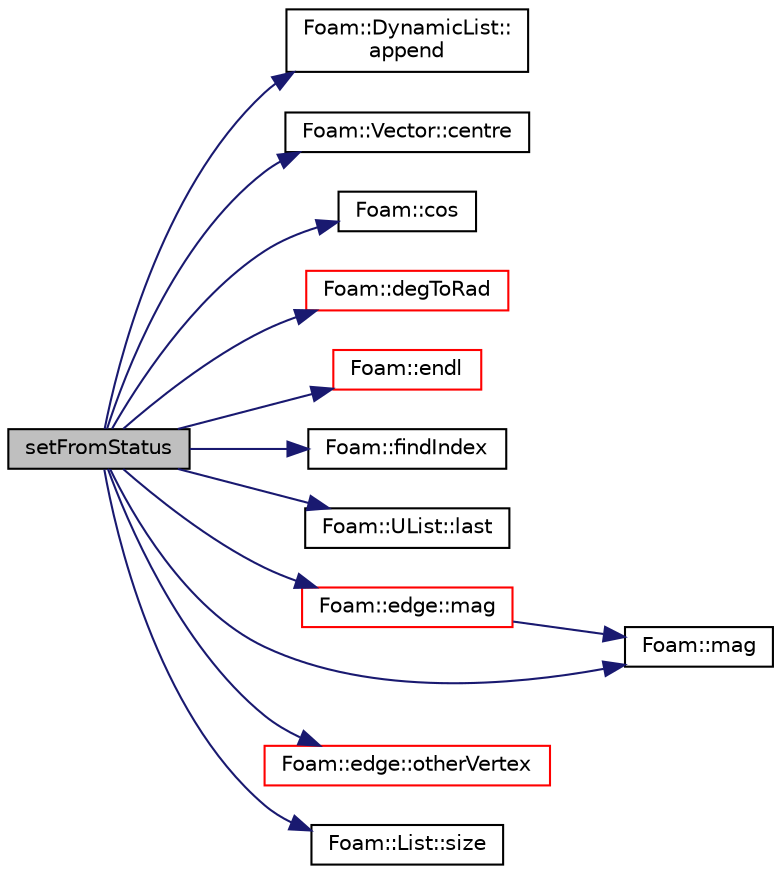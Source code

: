 digraph "setFromStatus"
{
  bgcolor="transparent";
  edge [fontname="Helvetica",fontsize="10",labelfontname="Helvetica",labelfontsize="10"];
  node [fontname="Helvetica",fontsize="10",shape=record];
  rankdir="LR";
  Node1651 [label="setFromStatus",height=0.2,width=0.4,color="black", fillcolor="grey75", style="filled", fontcolor="black"];
  Node1651 -> Node1652 [color="midnightblue",fontsize="10",style="solid",fontname="Helvetica"];
  Node1652 [label="Foam::DynamicList::\lappend",height=0.2,width=0.4,color="black",URL="$a27005.html#a7b67b42af715604376ad63a681dee6d8",tooltip="Append an element at the end of the list. "];
  Node1651 -> Node1653 [color="midnightblue",fontsize="10",style="solid",fontname="Helvetica"];
  Node1653 [label="Foam::Vector::centre",height=0.2,width=0.4,color="black",URL="$a29749.html#af7dca0e63cfd572b9541c7448d1d8a1d",tooltip="Return *this (used for point which is a typedef to Vector<scalar>. "];
  Node1651 -> Node1654 [color="midnightblue",fontsize="10",style="solid",fontname="Helvetica"];
  Node1654 [label="Foam::cos",height=0.2,width=0.4,color="black",URL="$a21851.html#aebb41a148f7cf44b63e12f69e487e49f"];
  Node1651 -> Node1655 [color="midnightblue",fontsize="10",style="solid",fontname="Helvetica"];
  Node1655 [label="Foam::degToRad",height=0.2,width=0.4,color="red",URL="$a21851.html#af706f965be4d1457b0f1e7fade1c0118",tooltip="Conversion from degrees to radians. "];
  Node1651 -> Node1657 [color="midnightblue",fontsize="10",style="solid",fontname="Helvetica"];
  Node1657 [label="Foam::endl",height=0.2,width=0.4,color="red",URL="$a21851.html#a2db8fe02a0d3909e9351bb4275b23ce4",tooltip="Add newline and flush stream. "];
  Node1651 -> Node1659 [color="midnightblue",fontsize="10",style="solid",fontname="Helvetica"];
  Node1659 [label="Foam::findIndex",height=0.2,width=0.4,color="black",URL="$a21851.html#ac16695f83f370df159eed19f92d095fb",tooltip="Find first occurence of given element and return index,. "];
  Node1651 -> Node1660 [color="midnightblue",fontsize="10",style="solid",fontname="Helvetica"];
  Node1660 [label="Foam::UList::last",height=0.2,width=0.4,color="black",URL="$a26837.html#aef07c02ea1c27bdb5906043b399e0ff0",tooltip="Return the last element of the list. "];
  Node1651 -> Node1661 [color="midnightblue",fontsize="10",style="solid",fontname="Helvetica"];
  Node1661 [label="Foam::edge::mag",height=0.2,width=0.4,color="red",URL="$a28361.html#a4e7462523832986fec7cf4e862ccc6fd",tooltip="Return scalar magnitude. "];
  Node1661 -> Node1662 [color="midnightblue",fontsize="10",style="solid",fontname="Helvetica"];
  Node1662 [label="Foam::mag",height=0.2,width=0.4,color="black",URL="$a21851.html#a929da2a3fdcf3dacbbe0487d3a330dae"];
  Node1651 -> Node1662 [color="midnightblue",fontsize="10",style="solid",fontname="Helvetica"];
  Node1651 -> Node1667 [color="midnightblue",fontsize="10",style="solid",fontname="Helvetica"];
  Node1667 [label="Foam::edge::otherVertex",height=0.2,width=0.4,color="red",URL="$a28361.html#abdf093da438a74d23c7552fc545bf0c4",tooltip="Given one vertex, return the other. "];
  Node1651 -> Node1668 [color="midnightblue",fontsize="10",style="solid",fontname="Helvetica"];
  Node1668 [label="Foam::List::size",height=0.2,width=0.4,color="black",URL="$a26833.html#a8a5f6fa29bd4b500caf186f60245b384",tooltip="Override size to be inconsistent with allocated storage. "];
}
